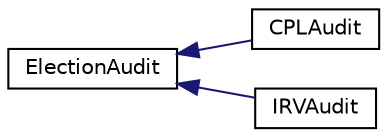 digraph "Graphical Class Hierarchy"
{
 // LATEX_PDF_SIZE
  edge [fontname="Helvetica",fontsize="10",labelfontname="Helvetica",labelfontsize="10"];
  node [fontname="Helvetica",fontsize="10",shape=record];
  rankdir="LR";
  Node0 [label="ElectionAudit",height=0.2,width=0.4,color="black", fillcolor="white", style="filled",URL="$classElectionAudit.html",tooltip="File name: ElectionAudit.h. Description: Contains method signatures for the abstract ElectionAudit cl..."];
  Node0 -> Node1 [dir="back",color="midnightblue",fontsize="10",style="solid",fontname="Helvetica"];
  Node1 [label="CPLAudit",height=0.2,width=0.4,color="black", fillcolor="white", style="filled",URL="$classCPLAudit.html",tooltip="File name: CPLAudit.h. Description: Contains method signatures for the CPLAudit class,..."];
  Node0 -> Node2 [dir="back",color="midnightblue",fontsize="10",style="solid",fontname="Helvetica"];
  Node2 [label="IRVAudit",height=0.2,width=0.4,color="black", fillcolor="white", style="filled",URL="$classIRVAudit.html",tooltip="File name: IRVAudit.h. Description: Contains method signatures for the IRVAudit class,..."];
}
